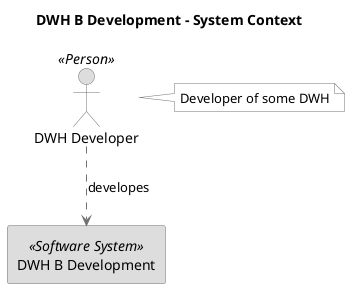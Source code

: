 @startuml(id=DWHBDevelopment-SystemContext)
title DWH B Development - System Context

skinparam {
  shadowing false
  arrowColor #707070
  actorBorderColor #707070
  componentBorderColor #707070
  rectangleBorderColor #707070
  noteBackgroundColor #ffffff
  noteBorderColor #707070
  defaultTextAlignment center
  wrapWidth 200
  maxMessageSize 100
}
actor "DWH Developer" <<Person>> as 7 #dddddd
note right of 7
  Developer of some DWH
end note
rectangle 10 <<Software System>> #dddddd [
  DWH B Development
]
7 .[#707070].> 10 : developes
@enduml